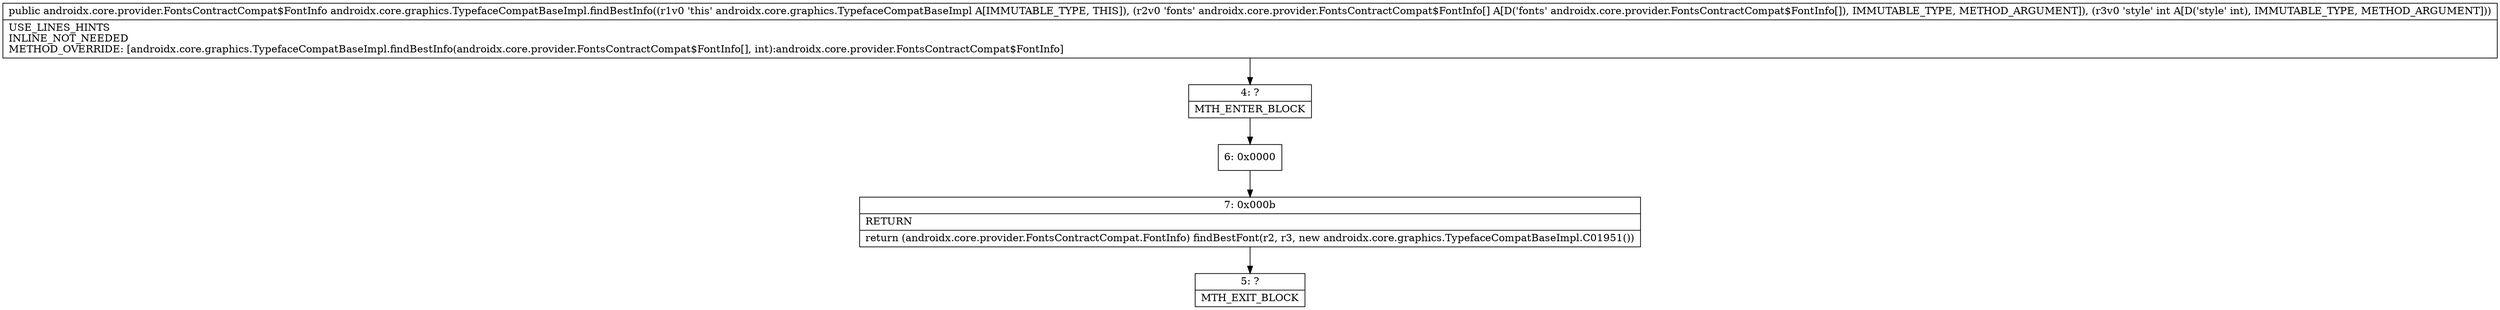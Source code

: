 digraph "CFG forandroidx.core.graphics.TypefaceCompatBaseImpl.findBestInfo([Landroidx\/core\/provider\/FontsContractCompat$FontInfo;I)Landroidx\/core\/provider\/FontsContractCompat$FontInfo;" {
Node_4 [shape=record,label="{4\:\ ?|MTH_ENTER_BLOCK\l}"];
Node_6 [shape=record,label="{6\:\ 0x0000}"];
Node_7 [shape=record,label="{7\:\ 0x000b|RETURN\l|return (androidx.core.provider.FontsContractCompat.FontInfo) findBestFont(r2, r3, new androidx.core.graphics.TypefaceCompatBaseImpl.C01951())\l}"];
Node_5 [shape=record,label="{5\:\ ?|MTH_EXIT_BLOCK\l}"];
MethodNode[shape=record,label="{public androidx.core.provider.FontsContractCompat$FontInfo androidx.core.graphics.TypefaceCompatBaseImpl.findBestInfo((r1v0 'this' androidx.core.graphics.TypefaceCompatBaseImpl A[IMMUTABLE_TYPE, THIS]), (r2v0 'fonts' androidx.core.provider.FontsContractCompat$FontInfo[] A[D('fonts' androidx.core.provider.FontsContractCompat$FontInfo[]), IMMUTABLE_TYPE, METHOD_ARGUMENT]), (r3v0 'style' int A[D('style' int), IMMUTABLE_TYPE, METHOD_ARGUMENT]))  | USE_LINES_HINTS\lINLINE_NOT_NEEDED\lMETHOD_OVERRIDE: [androidx.core.graphics.TypefaceCompatBaseImpl.findBestInfo(androidx.core.provider.FontsContractCompat$FontInfo[], int):androidx.core.provider.FontsContractCompat$FontInfo]\l}"];
MethodNode -> Node_4;Node_4 -> Node_6;
Node_6 -> Node_7;
Node_7 -> Node_5;
}

